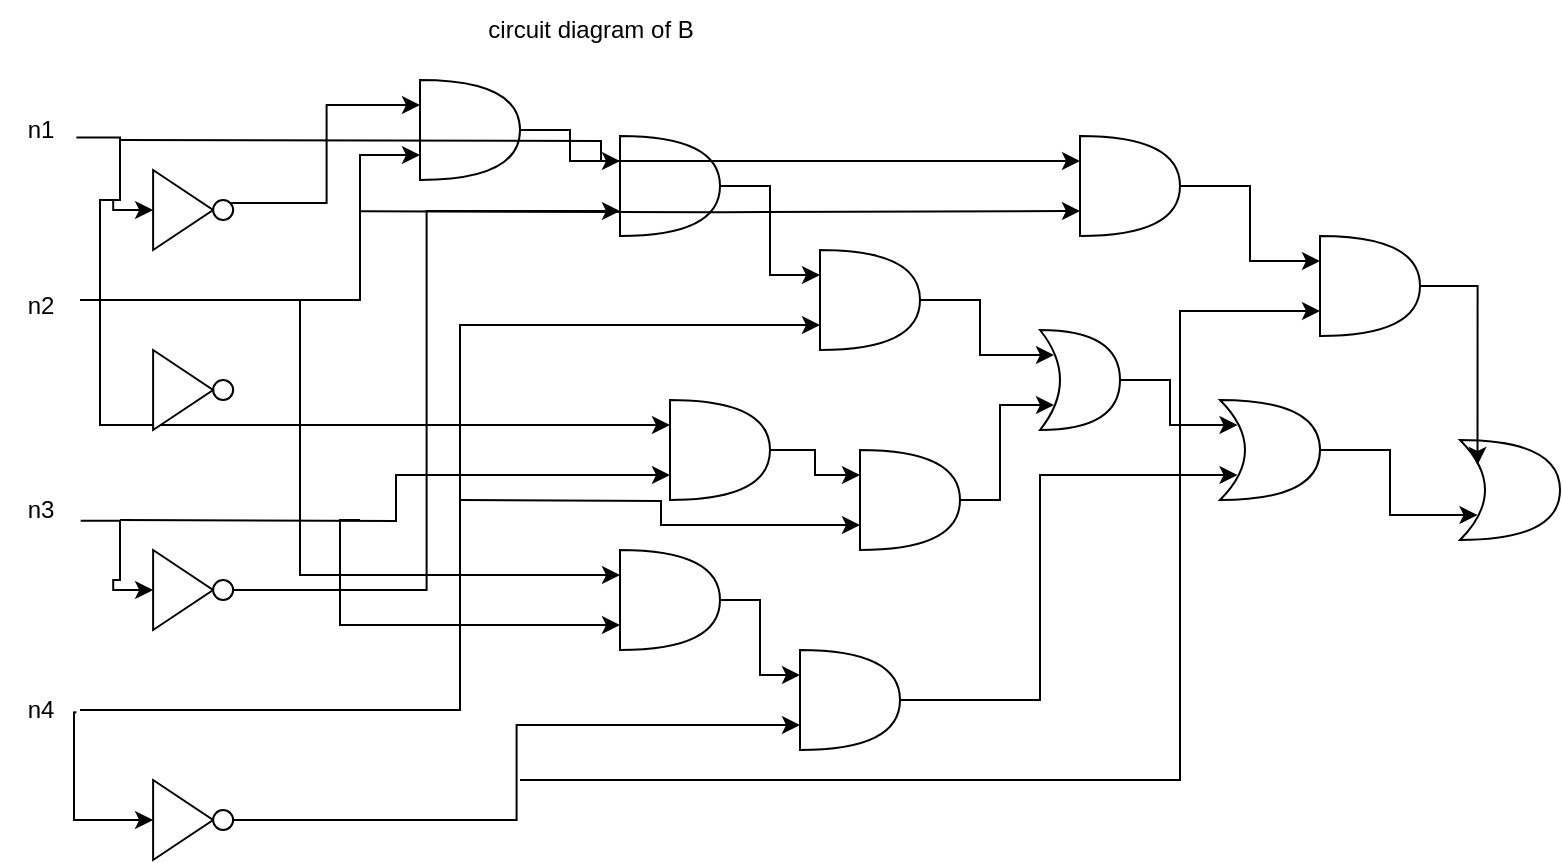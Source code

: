 <mxfile version="26.0.14">
  <diagram name="Page-1" id="LuLJbXCC-MuU4jHSFNh8">
    <mxGraphModel dx="926" dy="457" grid="1" gridSize="10" guides="1" tooltips="1" connect="1" arrows="1" fold="1" page="1" pageScale="1" pageWidth="850" pageHeight="1100" math="0" shadow="0">
      <root>
        <mxCell id="0" />
        <mxCell id="1" parent="0" />
        <mxCell id="5NJ1pugXPzePn0BYfRPo-1" value="" style="shape=or;whiteSpace=wrap;html=1;" parent="1" vertex="1">
          <mxGeometry x="250" y="70" width="50" height="50" as="geometry" />
        </mxCell>
        <mxCell id="knz-vopeXLWIy0nvYE_B-57" style="edgeStyle=orthogonalEdgeStyle;rounded=0;orthogonalLoop=1;jettySize=auto;html=1;entryX=0;entryY=0.75;entryDx=0;entryDy=0;entryPerimeter=0;" edge="1" parent="1" source="5NJ1pugXPzePn0BYfRPo-34" target="5NJ1pugXPzePn0BYfRPo-3">
          <mxGeometry relative="1" as="geometry">
            <mxPoint x="90" y="390" as="sourcePoint" />
            <Array as="points">
              <mxPoint x="270" y="385" />
              <mxPoint x="270" y="192" />
            </Array>
          </mxGeometry>
        </mxCell>
        <mxCell id="5NJ1pugXPzePn0BYfRPo-3" value="" style="shape=or;whiteSpace=wrap;html=1;" parent="1" vertex="1">
          <mxGeometry x="450" y="155" width="50" height="50" as="geometry" />
        </mxCell>
        <mxCell id="5NJ1pugXPzePn0BYfRPo-4" value="" style="shape=or;whiteSpace=wrap;html=1;" parent="1" vertex="1">
          <mxGeometry x="350" y="98" width="50" height="50" as="geometry" />
        </mxCell>
        <mxCell id="5NJ1pugXPzePn0BYfRPo-7" value="" style="shape=xor;whiteSpace=wrap;html=1;" parent="1" vertex="1">
          <mxGeometry x="650" y="230" width="50" height="50" as="geometry" />
        </mxCell>
        <mxCell id="5NJ1pugXPzePn0BYfRPo-8" value="" style="shape=xor;whiteSpace=wrap;html=1;" parent="1" vertex="1">
          <mxGeometry x="560" y="195" width="40" height="50" as="geometry" />
        </mxCell>
        <mxCell id="5NJ1pugXPzePn0BYfRPo-31" value="n1" style="text;html=1;align=center;verticalAlign=middle;resizable=0;points=[];autosize=1;strokeColor=none;fillColor=none;" parent="1" vertex="1">
          <mxGeometry x="40" y="80" width="40" height="30" as="geometry" />
        </mxCell>
        <mxCell id="5NJ1pugXPzePn0BYfRPo-32" value="n2" style="text;html=1;align=center;verticalAlign=middle;resizable=0;points=[];autosize=1;strokeColor=none;fillColor=none;" parent="1" vertex="1">
          <mxGeometry x="40" y="168" width="40" height="30" as="geometry" />
        </mxCell>
        <mxCell id="5NJ1pugXPzePn0BYfRPo-33" value="n3" style="text;html=1;align=center;verticalAlign=middle;resizable=0;points=[];autosize=1;strokeColor=none;fillColor=none;" parent="1" vertex="1">
          <mxGeometry x="40" y="270" width="40" height="30" as="geometry" />
        </mxCell>
        <mxCell id="5NJ1pugXPzePn0BYfRPo-34" value="n4" style="text;html=1;align=center;verticalAlign=middle;resizable=0;points=[];autosize=1;strokeColor=none;fillColor=none;" parent="1" vertex="1">
          <mxGeometry x="40" y="370" width="40" height="30" as="geometry" />
        </mxCell>
        <mxCell id="5NJ1pugXPzePn0BYfRPo-77" value="" style="triangle;whiteSpace=wrap;html=1;" parent="1" vertex="1">
          <mxGeometry x="116.56" y="115" width="30" height="40" as="geometry" />
        </mxCell>
        <mxCell id="5NJ1pugXPzePn0BYfRPo-78" value="" style="ellipse;whiteSpace=wrap;html=1;aspect=fixed;" parent="1" vertex="1">
          <mxGeometry x="146.56" y="130" width="10" height="10" as="geometry" />
        </mxCell>
        <mxCell id="5NJ1pugXPzePn0BYfRPo-79" value="" style="triangle;whiteSpace=wrap;html=1;" parent="1" vertex="1">
          <mxGeometry x="116.56" y="305" width="30" height="40" as="geometry" />
        </mxCell>
        <mxCell id="5NJ1pugXPzePn0BYfRPo-80" value="" style="ellipse;whiteSpace=wrap;html=1;aspect=fixed;" parent="1" vertex="1">
          <mxGeometry x="146.56" y="320" width="10" height="10" as="geometry" />
        </mxCell>
        <mxCell id="5NJ1pugXPzePn0BYfRPo-111" value="" style="shape=xor;whiteSpace=wrap;html=1;" parent="1" vertex="1">
          <mxGeometry x="770" y="250" width="50" height="50" as="geometry" />
        </mxCell>
        <mxCell id="knz-vopeXLWIy0nvYE_B-77" style="edgeStyle=orthogonalEdgeStyle;rounded=0;orthogonalLoop=1;jettySize=auto;html=1;exitX=0;exitY=0.75;exitDx=0;exitDy=0;exitPerimeter=0;entryX=0;entryY=0.75;entryDx=0;entryDy=0;entryPerimeter=0;" edge="1" parent="1" target="knz-vopeXLWIy0nvYE_B-18">
          <mxGeometry relative="1" as="geometry">
            <mxPoint x="300" y="420" as="sourcePoint" />
            <Array as="points">
              <mxPoint x="630" y="420" />
              <mxPoint x="630" y="186" />
            </Array>
          </mxGeometry>
        </mxCell>
        <mxCell id="knz-vopeXLWIy0nvYE_B-18" value="" style="shape=or;whiteSpace=wrap;html=1;" vertex="1" parent="1">
          <mxGeometry x="700" y="148" width="50" height="50" as="geometry" />
        </mxCell>
        <mxCell id="knz-vopeXLWIy0nvYE_B-73" style="edgeStyle=orthogonalEdgeStyle;rounded=0;orthogonalLoop=1;jettySize=auto;html=1;entryX=0;entryY=0.75;entryDx=0;entryDy=0;entryPerimeter=0;" edge="1" parent="1" target="knz-vopeXLWIy0nvYE_B-19">
          <mxGeometry relative="1" as="geometry">
            <mxPoint x="270" y="280" as="sourcePoint" />
          </mxGeometry>
        </mxCell>
        <mxCell id="knz-vopeXLWIy0nvYE_B-19" value="" style="shape=or;whiteSpace=wrap;html=1;" vertex="1" parent="1">
          <mxGeometry x="470" y="255" width="50" height="50" as="geometry" />
        </mxCell>
        <mxCell id="knz-vopeXLWIy0nvYE_B-33" style="edgeStyle=orthogonalEdgeStyle;rounded=0;orthogonalLoop=1;jettySize=auto;html=1;exitX=0;exitY=0.75;exitDx=0;exitDy=0;exitPerimeter=0;" edge="1" parent="1" source="knz-vopeXLWIy0nvYE_B-20">
          <mxGeometry relative="1" as="geometry">
            <mxPoint x="349.778" y="342.444" as="targetPoint" />
          </mxGeometry>
        </mxCell>
        <mxCell id="knz-vopeXLWIy0nvYE_B-66" style="edgeStyle=orthogonalEdgeStyle;rounded=0;orthogonalLoop=1;jettySize=auto;html=1;exitX=0;exitY=0.25;exitDx=0;exitDy=0;exitPerimeter=0;entryX=0;entryY=0.25;entryDx=0;entryDy=0;entryPerimeter=0;" edge="1" parent="1" target="knz-vopeXLWIy0nvYE_B-20">
          <mxGeometry relative="1" as="geometry">
            <mxPoint x="190" y="180" as="sourcePoint" />
            <Array as="points">
              <mxPoint x="190" y="318" />
            </Array>
          </mxGeometry>
        </mxCell>
        <mxCell id="knz-vopeXLWIy0nvYE_B-67" style="edgeStyle=orthogonalEdgeStyle;rounded=0;orthogonalLoop=1;jettySize=auto;html=1;exitX=0;exitY=0.75;exitDx=0;exitDy=0;exitPerimeter=0;entryX=0;entryY=0.75;entryDx=0;entryDy=0;entryPerimeter=0;" edge="1" parent="1" target="knz-vopeXLWIy0nvYE_B-20">
          <mxGeometry relative="1" as="geometry">
            <mxPoint x="220" y="290" as="sourcePoint" />
            <Array as="points">
              <mxPoint x="210" y="290" />
              <mxPoint x="210" y="342" />
            </Array>
          </mxGeometry>
        </mxCell>
        <mxCell id="knz-vopeXLWIy0nvYE_B-20" value="" style="shape=or;whiteSpace=wrap;html=1;" vertex="1" parent="1">
          <mxGeometry x="350" y="305" width="50" height="50" as="geometry" />
        </mxCell>
        <mxCell id="knz-vopeXLWIy0nvYE_B-59" style="edgeStyle=orthogonalEdgeStyle;rounded=0;orthogonalLoop=1;jettySize=auto;html=1;exitX=0;exitY=0.25;exitDx=0;exitDy=0;exitPerimeter=0;entryX=0;entryY=0.25;entryDx=0;entryDy=0;entryPerimeter=0;" edge="1" parent="1" target="knz-vopeXLWIy0nvYE_B-21">
          <mxGeometry relative="1" as="geometry">
            <mxPoint x="100" y="130" as="sourcePoint" />
            <Array as="points">
              <mxPoint x="90" y="130" />
              <mxPoint x="90" y="242" />
            </Array>
          </mxGeometry>
        </mxCell>
        <mxCell id="knz-vopeXLWIy0nvYE_B-60" style="edgeStyle=orthogonalEdgeStyle;rounded=0;orthogonalLoop=1;jettySize=auto;html=1;exitX=0;exitY=0.75;exitDx=0;exitDy=0;exitPerimeter=0;entryX=0;entryY=0.75;entryDx=0;entryDy=0;entryPerimeter=0;" edge="1" parent="1" target="knz-vopeXLWIy0nvYE_B-21">
          <mxGeometry relative="1" as="geometry">
            <mxPoint x="100" y="290" as="sourcePoint" />
          </mxGeometry>
        </mxCell>
        <mxCell id="knz-vopeXLWIy0nvYE_B-21" value="" style="shape=or;whiteSpace=wrap;html=1;" vertex="1" parent="1">
          <mxGeometry x="375" y="230" width="50" height="50" as="geometry" />
        </mxCell>
        <mxCell id="knz-vopeXLWIy0nvYE_B-31" value="" style="shape=or;whiteSpace=wrap;html=1;" vertex="1" parent="1">
          <mxGeometry x="440" y="355" width="50" height="50" as="geometry" />
        </mxCell>
        <mxCell id="knz-vopeXLWIy0nvYE_B-34" value="" style="ellipse;whiteSpace=wrap;html=1;aspect=fixed;" vertex="1" parent="1">
          <mxGeometry x="146.56" y="220" width="10" height="10" as="geometry" />
        </mxCell>
        <mxCell id="knz-vopeXLWIy0nvYE_B-35" value="" style="triangle;whiteSpace=wrap;html=1;" vertex="1" parent="1">
          <mxGeometry x="116.56" y="205" width="30" height="40" as="geometry" />
        </mxCell>
        <mxCell id="knz-vopeXLWIy0nvYE_B-74" style="edgeStyle=orthogonalEdgeStyle;rounded=0;orthogonalLoop=1;jettySize=auto;html=1;exitX=0;exitY=0.25;exitDx=0;exitDy=0;exitPerimeter=0;entryX=0;entryY=0.25;entryDx=0;entryDy=0;entryPerimeter=0;" edge="1" parent="1" target="knz-vopeXLWIy0nvYE_B-40">
          <mxGeometry relative="1" as="geometry">
            <mxPoint x="100" y="100" as="sourcePoint" />
          </mxGeometry>
        </mxCell>
        <mxCell id="knz-vopeXLWIy0nvYE_B-75" style="edgeStyle=orthogonalEdgeStyle;rounded=0;orthogonalLoop=1;jettySize=auto;html=1;exitX=0;exitY=0.75;exitDx=0;exitDy=0;exitPerimeter=0;entryX=0;entryY=0.75;entryDx=0;entryDy=0;entryPerimeter=0;" edge="1" parent="1" target="knz-vopeXLWIy0nvYE_B-40">
          <mxGeometry relative="1" as="geometry">
            <mxPoint x="220" y="135.632" as="sourcePoint" />
          </mxGeometry>
        </mxCell>
        <mxCell id="knz-vopeXLWIy0nvYE_B-40" value="" style="shape=or;whiteSpace=wrap;html=1;" vertex="1" parent="1">
          <mxGeometry x="580" y="98" width="50" height="50" as="geometry" />
        </mxCell>
        <mxCell id="knz-vopeXLWIy0nvYE_B-47" value="" style="triangle;whiteSpace=wrap;html=1;" vertex="1" parent="1">
          <mxGeometry x="116.56" y="420" width="30" height="40" as="geometry" />
        </mxCell>
        <mxCell id="knz-vopeXLWIy0nvYE_B-48" value="" style="ellipse;whiteSpace=wrap;html=1;aspect=fixed;" vertex="1" parent="1">
          <mxGeometry x="146.56" y="435" width="10" height="10" as="geometry" />
        </mxCell>
        <mxCell id="knz-vopeXLWIy0nvYE_B-49" value="circuit diagram of B" style="text;html=1;align=center;verticalAlign=middle;resizable=0;points=[];autosize=1;strokeColor=none;fillColor=none;" vertex="1" parent="1">
          <mxGeometry x="270" y="30" width="130" height="30" as="geometry" />
        </mxCell>
        <mxCell id="knz-vopeXLWIy0nvYE_B-50" style="edgeStyle=orthogonalEdgeStyle;rounded=0;orthogonalLoop=1;jettySize=auto;html=1;exitX=0.955;exitY=0.626;exitDx=0;exitDy=0;entryX=0;entryY=0.5;entryDx=0;entryDy=0;exitPerimeter=0;" edge="1" parent="1" source="5NJ1pugXPzePn0BYfRPo-31" target="5NJ1pugXPzePn0BYfRPo-77">
          <mxGeometry relative="1" as="geometry" />
        </mxCell>
        <mxCell id="knz-vopeXLWIy0nvYE_B-51" style="edgeStyle=orthogonalEdgeStyle;rounded=0;orthogonalLoop=1;jettySize=auto;html=1;exitX=1;exitY=0;exitDx=0;exitDy=0;entryX=0;entryY=0.25;entryDx=0;entryDy=0;entryPerimeter=0;" edge="1" parent="1" source="5NJ1pugXPzePn0BYfRPo-78" target="5NJ1pugXPzePn0BYfRPo-1">
          <mxGeometry relative="1" as="geometry" />
        </mxCell>
        <mxCell id="knz-vopeXLWIy0nvYE_B-52" style="edgeStyle=orthogonalEdgeStyle;rounded=0;orthogonalLoop=1;jettySize=auto;html=1;exitX=1;exitY=0.4;exitDx=0;exitDy=0;exitPerimeter=0;entryX=0;entryY=0.75;entryDx=0;entryDy=0;entryPerimeter=0;" edge="1" parent="1" source="5NJ1pugXPzePn0BYfRPo-32" target="5NJ1pugXPzePn0BYfRPo-1">
          <mxGeometry relative="1" as="geometry">
            <Array as="points">
              <mxPoint x="220" y="180" />
              <mxPoint x="220" y="108" />
            </Array>
          </mxGeometry>
        </mxCell>
        <mxCell id="knz-vopeXLWIy0nvYE_B-53" style="edgeStyle=orthogonalEdgeStyle;rounded=0;orthogonalLoop=1;jettySize=auto;html=1;exitX=1.008;exitY=0.679;exitDx=0;exitDy=0;entryX=0;entryY=0.5;entryDx=0;entryDy=0;exitPerimeter=0;" edge="1" parent="1" source="5NJ1pugXPzePn0BYfRPo-33" target="5NJ1pugXPzePn0BYfRPo-79">
          <mxGeometry relative="1" as="geometry" />
        </mxCell>
        <mxCell id="knz-vopeXLWIy0nvYE_B-54" style="edgeStyle=orthogonalEdgeStyle;rounded=0;orthogonalLoop=1;jettySize=auto;html=1;exitX=1;exitY=0.5;exitDx=0;exitDy=0;entryX=0;entryY=0.75;entryDx=0;entryDy=0;entryPerimeter=0;" edge="1" parent="1" source="5NJ1pugXPzePn0BYfRPo-80" target="5NJ1pugXPzePn0BYfRPo-4">
          <mxGeometry relative="1" as="geometry" />
        </mxCell>
        <mxCell id="knz-vopeXLWIy0nvYE_B-55" style="edgeStyle=orthogonalEdgeStyle;rounded=0;orthogonalLoop=1;jettySize=auto;html=1;exitX=1;exitY=0.5;exitDx=0;exitDy=0;exitPerimeter=0;entryX=0;entryY=0.25;entryDx=0;entryDy=0;entryPerimeter=0;" edge="1" parent="1" source="5NJ1pugXPzePn0BYfRPo-1" target="5NJ1pugXPzePn0BYfRPo-4">
          <mxGeometry relative="1" as="geometry" />
        </mxCell>
        <mxCell id="knz-vopeXLWIy0nvYE_B-56" style="edgeStyle=orthogonalEdgeStyle;rounded=0;orthogonalLoop=1;jettySize=auto;html=1;exitX=1;exitY=0.5;exitDx=0;exitDy=0;exitPerimeter=0;entryX=0;entryY=0.25;entryDx=0;entryDy=0;entryPerimeter=0;" edge="1" parent="1" source="5NJ1pugXPzePn0BYfRPo-4" target="5NJ1pugXPzePn0BYfRPo-3">
          <mxGeometry relative="1" as="geometry" />
        </mxCell>
        <mxCell id="knz-vopeXLWIy0nvYE_B-58" style="edgeStyle=orthogonalEdgeStyle;rounded=0;orthogonalLoop=1;jettySize=auto;html=1;exitX=1;exitY=0.5;exitDx=0;exitDy=0;exitPerimeter=0;entryX=0.175;entryY=0.25;entryDx=0;entryDy=0;entryPerimeter=0;" edge="1" parent="1" source="5NJ1pugXPzePn0BYfRPo-3" target="5NJ1pugXPzePn0BYfRPo-8">
          <mxGeometry relative="1" as="geometry" />
        </mxCell>
        <mxCell id="knz-vopeXLWIy0nvYE_B-62" style="edgeStyle=orthogonalEdgeStyle;rounded=0;orthogonalLoop=1;jettySize=auto;html=1;exitX=1;exitY=0.5;exitDx=0;exitDy=0;exitPerimeter=0;entryX=0;entryY=0.25;entryDx=0;entryDy=0;entryPerimeter=0;" edge="1" parent="1" source="knz-vopeXLWIy0nvYE_B-21" target="knz-vopeXLWIy0nvYE_B-19">
          <mxGeometry relative="1" as="geometry" />
        </mxCell>
        <mxCell id="knz-vopeXLWIy0nvYE_B-65" style="edgeStyle=orthogonalEdgeStyle;rounded=0;orthogonalLoop=1;jettySize=auto;html=1;exitX=1;exitY=0.5;exitDx=0;exitDy=0;exitPerimeter=0;entryX=0.175;entryY=0.75;entryDx=0;entryDy=0;entryPerimeter=0;" edge="1" parent="1" source="knz-vopeXLWIy0nvYE_B-19" target="5NJ1pugXPzePn0BYfRPo-8">
          <mxGeometry relative="1" as="geometry">
            <Array as="points">
              <mxPoint x="540" y="280" />
              <mxPoint x="540" y="232" />
            </Array>
          </mxGeometry>
        </mxCell>
        <mxCell id="knz-vopeXLWIy0nvYE_B-68" style="edgeStyle=orthogonalEdgeStyle;rounded=0;orthogonalLoop=1;jettySize=auto;html=1;exitX=1;exitY=0.5;exitDx=0;exitDy=0;exitPerimeter=0;entryX=0;entryY=0.25;entryDx=0;entryDy=0;entryPerimeter=0;" edge="1" parent="1" source="knz-vopeXLWIy0nvYE_B-20" target="knz-vopeXLWIy0nvYE_B-31">
          <mxGeometry relative="1" as="geometry" />
        </mxCell>
        <mxCell id="knz-vopeXLWIy0nvYE_B-69" style="edgeStyle=orthogonalEdgeStyle;rounded=0;orthogonalLoop=1;jettySize=auto;html=1;exitX=0.955;exitY=0.539;exitDx=0;exitDy=0;entryX=0;entryY=0.5;entryDx=0;entryDy=0;exitPerimeter=0;" edge="1" parent="1" source="5NJ1pugXPzePn0BYfRPo-34" target="knz-vopeXLWIy0nvYE_B-47">
          <mxGeometry relative="1" as="geometry">
            <mxPoint x="77" y="390" as="sourcePoint" />
            <Array as="points">
              <mxPoint x="77" y="386" />
              <mxPoint x="77" y="440" />
            </Array>
          </mxGeometry>
        </mxCell>
        <mxCell id="knz-vopeXLWIy0nvYE_B-70" style="edgeStyle=orthogonalEdgeStyle;rounded=0;orthogonalLoop=1;jettySize=auto;html=1;exitX=1;exitY=0.5;exitDx=0;exitDy=0;entryX=0;entryY=0.75;entryDx=0;entryDy=0;entryPerimeter=0;" edge="1" parent="1" source="knz-vopeXLWIy0nvYE_B-48" target="knz-vopeXLWIy0nvYE_B-31">
          <mxGeometry relative="1" as="geometry" />
        </mxCell>
        <mxCell id="knz-vopeXLWIy0nvYE_B-71" style="edgeStyle=orthogonalEdgeStyle;rounded=0;orthogonalLoop=1;jettySize=auto;html=1;exitX=1;exitY=0.5;exitDx=0;exitDy=0;exitPerimeter=0;entryX=0.175;entryY=0.25;entryDx=0;entryDy=0;entryPerimeter=0;" edge="1" parent="1" source="5NJ1pugXPzePn0BYfRPo-8" target="5NJ1pugXPzePn0BYfRPo-7">
          <mxGeometry relative="1" as="geometry" />
        </mxCell>
        <mxCell id="knz-vopeXLWIy0nvYE_B-72" style="edgeStyle=orthogonalEdgeStyle;rounded=0;orthogonalLoop=1;jettySize=auto;html=1;exitX=1;exitY=0.5;exitDx=0;exitDy=0;exitPerimeter=0;entryX=0.175;entryY=0.75;entryDx=0;entryDy=0;entryPerimeter=0;" edge="1" parent="1" source="knz-vopeXLWIy0nvYE_B-31" target="5NJ1pugXPzePn0BYfRPo-7">
          <mxGeometry relative="1" as="geometry">
            <Array as="points">
              <mxPoint x="560" y="380" />
              <mxPoint x="560" y="268" />
            </Array>
          </mxGeometry>
        </mxCell>
        <mxCell id="knz-vopeXLWIy0nvYE_B-76" style="edgeStyle=orthogonalEdgeStyle;rounded=0;orthogonalLoop=1;jettySize=auto;html=1;exitX=1;exitY=0.5;exitDx=0;exitDy=0;exitPerimeter=0;entryX=0;entryY=0.25;entryDx=0;entryDy=0;entryPerimeter=0;" edge="1" parent="1" source="knz-vopeXLWIy0nvYE_B-40" target="knz-vopeXLWIy0nvYE_B-18">
          <mxGeometry relative="1" as="geometry" />
        </mxCell>
        <mxCell id="knz-vopeXLWIy0nvYE_B-78" style="edgeStyle=orthogonalEdgeStyle;rounded=0;orthogonalLoop=1;jettySize=auto;html=1;exitX=1;exitY=0.5;exitDx=0;exitDy=0;exitPerimeter=0;entryX=0.175;entryY=0.25;entryDx=0;entryDy=0;entryPerimeter=0;" edge="1" parent="1" source="knz-vopeXLWIy0nvYE_B-18" target="5NJ1pugXPzePn0BYfRPo-111">
          <mxGeometry relative="1" as="geometry" />
        </mxCell>
        <mxCell id="knz-vopeXLWIy0nvYE_B-79" style="edgeStyle=orthogonalEdgeStyle;rounded=0;orthogonalLoop=1;jettySize=auto;html=1;exitX=1;exitY=0.5;exitDx=0;exitDy=0;exitPerimeter=0;entryX=0.175;entryY=0.75;entryDx=0;entryDy=0;entryPerimeter=0;" edge="1" parent="1" source="5NJ1pugXPzePn0BYfRPo-7" target="5NJ1pugXPzePn0BYfRPo-111">
          <mxGeometry relative="1" as="geometry" />
        </mxCell>
      </root>
    </mxGraphModel>
  </diagram>
</mxfile>
